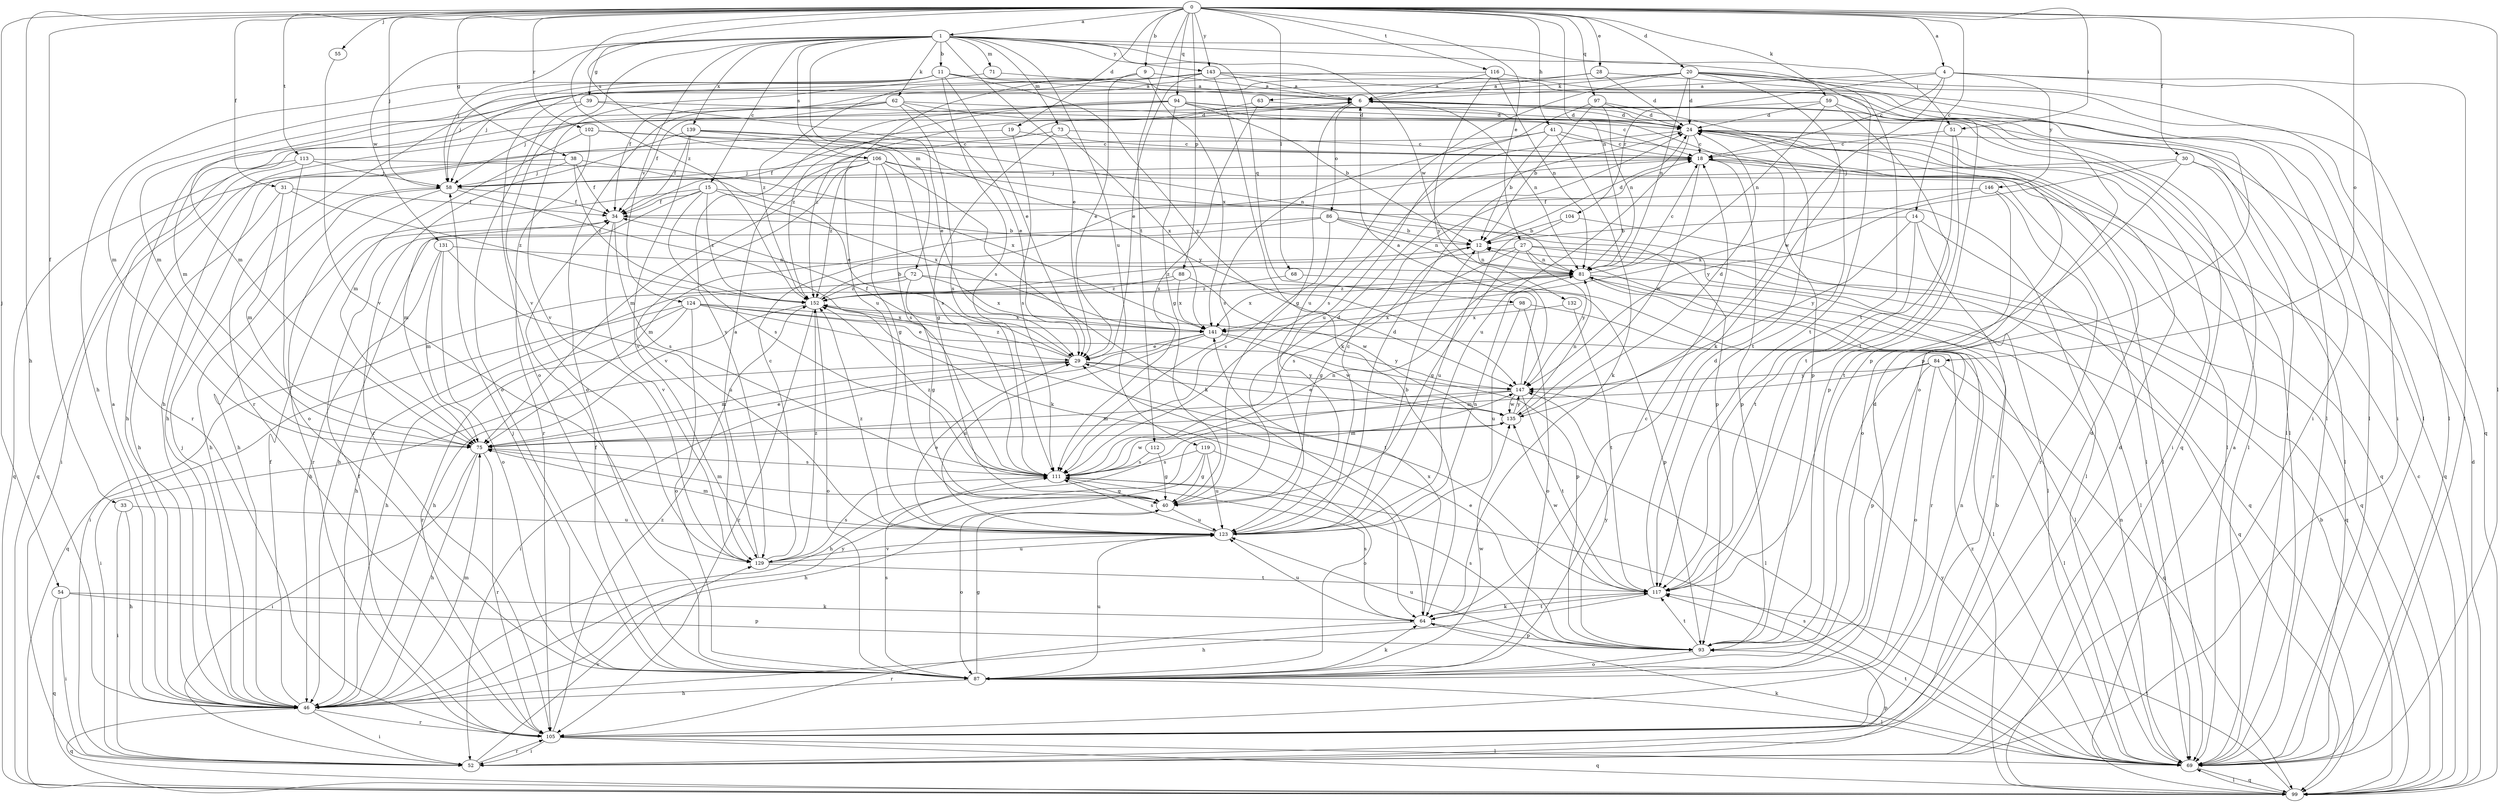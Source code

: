 strict digraph  {
0;
1;
4;
6;
9;
11;
12;
14;
15;
18;
19;
20;
24;
27;
28;
29;
30;
31;
33;
34;
38;
39;
40;
41;
46;
51;
52;
54;
55;
58;
59;
62;
63;
64;
68;
69;
71;
72;
73;
75;
81;
84;
86;
87;
88;
93;
94;
97;
98;
99;
102;
104;
105;
106;
111;
112;
113;
116;
117;
119;
123;
124;
129;
131;
132;
135;
139;
141;
143;
146;
147;
152;
0 -> 1  [label=a];
0 -> 4  [label=a];
0 -> 9  [label=b];
0 -> 14  [label=c];
0 -> 19  [label=d];
0 -> 20  [label=d];
0 -> 27  [label=e];
0 -> 28  [label=e];
0 -> 30  [label=f];
0 -> 31  [label=f];
0 -> 33  [label=f];
0 -> 38  [label=g];
0 -> 41  [label=h];
0 -> 46  [label=h];
0 -> 51  [label=i];
0 -> 54  [label=j];
0 -> 55  [label=j];
0 -> 58  [label=j];
0 -> 59  [label=k];
0 -> 68  [label=l];
0 -> 69  [label=l];
0 -> 81  [label=n];
0 -> 84  [label=o];
0 -> 88  [label=p];
0 -> 94  [label=q];
0 -> 97  [label=q];
0 -> 102  [label=r];
0 -> 106  [label=s];
0 -> 112  [label=t];
0 -> 113  [label=t];
0 -> 116  [label=t];
0 -> 143  [label=y];
0 -> 152  [label=z];
1 -> 11  [label=b];
1 -> 15  [label=c];
1 -> 29  [label=e];
1 -> 39  [label=g];
1 -> 51  [label=i];
1 -> 58  [label=j];
1 -> 62  [label=k];
1 -> 71  [label=m];
1 -> 72  [label=m];
1 -> 73  [label=m];
1 -> 98  [label=q];
1 -> 106  [label=s];
1 -> 117  [label=t];
1 -> 119  [label=u];
1 -> 124  [label=v];
1 -> 129  [label=v];
1 -> 131  [label=w];
1 -> 132  [label=w];
1 -> 139  [label=x];
1 -> 143  [label=y];
4 -> 6  [label=a];
4 -> 18  [label=c];
4 -> 52  [label=i];
4 -> 69  [label=l];
4 -> 104  [label=r];
4 -> 135  [label=w];
4 -> 146  [label=y];
6 -> 24  [label=d];
6 -> 40  [label=g];
6 -> 69  [label=l];
6 -> 81  [label=n];
6 -> 86  [label=o];
6 -> 99  [label=q];
9 -> 6  [label=a];
9 -> 29  [label=e];
9 -> 123  [label=u];
9 -> 141  [label=x];
9 -> 152  [label=z];
11 -> 6  [label=a];
11 -> 29  [label=e];
11 -> 46  [label=h];
11 -> 58  [label=j];
11 -> 69  [label=l];
11 -> 75  [label=m];
11 -> 87  [label=o];
11 -> 111  [label=s];
11 -> 147  [label=y];
12 -> 24  [label=d];
12 -> 40  [label=g];
12 -> 81  [label=n];
14 -> 12  [label=b];
14 -> 99  [label=q];
14 -> 105  [label=r];
14 -> 117  [label=t];
14 -> 147  [label=y];
15 -> 34  [label=f];
15 -> 46  [label=h];
15 -> 69  [label=l];
15 -> 75  [label=m];
15 -> 111  [label=s];
15 -> 141  [label=x];
15 -> 152  [label=z];
18 -> 58  [label=j];
18 -> 69  [label=l];
18 -> 93  [label=p];
18 -> 99  [label=q];
18 -> 135  [label=w];
19 -> 18  [label=c];
19 -> 46  [label=h];
19 -> 111  [label=s];
20 -> 24  [label=d];
20 -> 63  [label=k];
20 -> 64  [label=k];
20 -> 69  [label=l];
20 -> 75  [label=m];
20 -> 81  [label=n];
20 -> 93  [label=p];
20 -> 99  [label=q];
20 -> 117  [label=t];
20 -> 123  [label=u];
24 -> 18  [label=c];
24 -> 52  [label=i];
24 -> 69  [label=l];
24 -> 111  [label=s];
24 -> 123  [label=u];
27 -> 40  [label=g];
27 -> 69  [label=l];
27 -> 81  [label=n];
27 -> 99  [label=q];
27 -> 111  [label=s];
27 -> 147  [label=y];
27 -> 152  [label=z];
28 -> 6  [label=a];
28 -> 24  [label=d];
28 -> 69  [label=l];
28 -> 75  [label=m];
29 -> 34  [label=f];
29 -> 52  [label=i];
29 -> 69  [label=l];
29 -> 75  [label=m];
29 -> 147  [label=y];
29 -> 152  [label=z];
30 -> 58  [label=j];
30 -> 69  [label=l];
30 -> 99  [label=q];
30 -> 117  [label=t];
30 -> 147  [label=y];
31 -> 34  [label=f];
31 -> 46  [label=h];
31 -> 75  [label=m];
31 -> 152  [label=z];
33 -> 46  [label=h];
33 -> 52  [label=i];
33 -> 123  [label=u];
34 -> 12  [label=b];
34 -> 111  [label=s];
34 -> 129  [label=v];
38 -> 29  [label=e];
38 -> 34  [label=f];
38 -> 58  [label=j];
38 -> 99  [label=q];
38 -> 152  [label=z];
39 -> 24  [label=d];
39 -> 29  [label=e];
39 -> 75  [label=m];
39 -> 87  [label=o];
40 -> 24  [label=d];
40 -> 75  [label=m];
40 -> 87  [label=o];
40 -> 123  [label=u];
41 -> 12  [label=b];
41 -> 18  [label=c];
41 -> 46  [label=h];
41 -> 64  [label=k];
41 -> 69  [label=l];
41 -> 111  [label=s];
46 -> 6  [label=a];
46 -> 34  [label=f];
46 -> 52  [label=i];
46 -> 58  [label=j];
46 -> 75  [label=m];
46 -> 99  [label=q];
46 -> 105  [label=r];
46 -> 147  [label=y];
51 -> 18  [label=c];
51 -> 93  [label=p];
51 -> 117  [label=t];
52 -> 12  [label=b];
52 -> 24  [label=d];
52 -> 93  [label=p];
52 -> 105  [label=r];
52 -> 129  [label=v];
54 -> 52  [label=i];
54 -> 64  [label=k];
54 -> 93  [label=p];
54 -> 99  [label=q];
55 -> 129  [label=v];
58 -> 34  [label=f];
58 -> 46  [label=h];
58 -> 64  [label=k];
58 -> 105  [label=r];
59 -> 24  [label=d];
59 -> 46  [label=h];
59 -> 81  [label=n];
59 -> 87  [label=o];
59 -> 117  [label=t];
62 -> 24  [label=d];
62 -> 29  [label=e];
62 -> 34  [label=f];
62 -> 87  [label=o];
62 -> 93  [label=p];
62 -> 105  [label=r];
62 -> 111  [label=s];
63 -> 24  [label=d];
63 -> 111  [label=s];
63 -> 152  [label=z];
64 -> 93  [label=p];
64 -> 105  [label=r];
64 -> 111  [label=s];
64 -> 117  [label=t];
64 -> 123  [label=u];
64 -> 141  [label=x];
68 -> 69  [label=l];
68 -> 152  [label=z];
69 -> 64  [label=k];
69 -> 81  [label=n];
69 -> 99  [label=q];
69 -> 111  [label=s];
69 -> 117  [label=t];
69 -> 147  [label=y];
71 -> 6  [label=a];
71 -> 129  [label=v];
72 -> 40  [label=g];
72 -> 52  [label=i];
72 -> 93  [label=p];
72 -> 141  [label=x];
72 -> 152  [label=z];
73 -> 18  [label=c];
73 -> 34  [label=f];
73 -> 40  [label=g];
73 -> 141  [label=x];
75 -> 29  [label=e];
75 -> 46  [label=h];
75 -> 52  [label=i];
75 -> 105  [label=r];
75 -> 111  [label=s];
81 -> 18  [label=c];
81 -> 99  [label=q];
81 -> 105  [label=r];
81 -> 141  [label=x];
81 -> 152  [label=z];
84 -> 69  [label=l];
84 -> 75  [label=m];
84 -> 87  [label=o];
84 -> 93  [label=p];
84 -> 99  [label=q];
84 -> 147  [label=y];
86 -> 12  [label=b];
86 -> 46  [label=h];
86 -> 69  [label=l];
86 -> 75  [label=m];
86 -> 81  [label=n];
86 -> 111  [label=s];
87 -> 18  [label=c];
87 -> 24  [label=d];
87 -> 34  [label=f];
87 -> 40  [label=g];
87 -> 46  [label=h];
87 -> 58  [label=j];
87 -> 64  [label=k];
87 -> 69  [label=l];
87 -> 111  [label=s];
87 -> 123  [label=u];
87 -> 135  [label=w];
88 -> 46  [label=h];
88 -> 135  [label=w];
88 -> 141  [label=x];
88 -> 152  [label=z];
93 -> 29  [label=e];
93 -> 87  [label=o];
93 -> 111  [label=s];
93 -> 117  [label=t];
93 -> 123  [label=u];
93 -> 147  [label=y];
94 -> 12  [label=b];
94 -> 18  [label=c];
94 -> 24  [label=d];
94 -> 40  [label=g];
94 -> 58  [label=j];
94 -> 69  [label=l];
94 -> 129  [label=v];
94 -> 152  [label=z];
97 -> 12  [label=b];
97 -> 24  [label=d];
97 -> 81  [label=n];
97 -> 117  [label=t];
97 -> 123  [label=u];
98 -> 69  [label=l];
98 -> 87  [label=o];
98 -> 123  [label=u];
98 -> 141  [label=x];
99 -> 6  [label=a];
99 -> 12  [label=b];
99 -> 18  [label=c];
99 -> 24  [label=d];
99 -> 69  [label=l];
99 -> 117  [label=t];
99 -> 152  [label=z];
102 -> 18  [label=c];
102 -> 75  [label=m];
102 -> 105  [label=r];
102 -> 147  [label=y];
104 -> 12  [label=b];
104 -> 99  [label=q];
104 -> 123  [label=u];
105 -> 24  [label=d];
105 -> 34  [label=f];
105 -> 52  [label=i];
105 -> 69  [label=l];
105 -> 81  [label=n];
105 -> 99  [label=q];
105 -> 152  [label=z];
106 -> 40  [label=g];
106 -> 58  [label=j];
106 -> 64  [label=k];
106 -> 69  [label=l];
106 -> 75  [label=m];
106 -> 93  [label=p];
106 -> 111  [label=s];
106 -> 129  [label=v];
106 -> 152  [label=z];
111 -> 40  [label=g];
111 -> 81  [label=n];
111 -> 135  [label=w];
111 -> 152  [label=z];
112 -> 40  [label=g];
112 -> 111  [label=s];
113 -> 52  [label=i];
113 -> 58  [label=j];
113 -> 87  [label=o];
113 -> 99  [label=q];
113 -> 141  [label=x];
116 -> 6  [label=a];
116 -> 52  [label=i];
116 -> 81  [label=n];
116 -> 105  [label=r];
116 -> 147  [label=y];
117 -> 24  [label=d];
117 -> 46  [label=h];
117 -> 64  [label=k];
117 -> 135  [label=w];
119 -> 40  [label=g];
119 -> 46  [label=h];
119 -> 87  [label=o];
119 -> 111  [label=s];
119 -> 123  [label=u];
123 -> 12  [label=b];
123 -> 18  [label=c];
123 -> 24  [label=d];
123 -> 29  [label=e];
123 -> 75  [label=m];
123 -> 81  [label=n];
123 -> 111  [label=s];
123 -> 129  [label=v];
123 -> 152  [label=z];
124 -> 29  [label=e];
124 -> 46  [label=h];
124 -> 87  [label=o];
124 -> 93  [label=p];
124 -> 99  [label=q];
124 -> 105  [label=r];
124 -> 117  [label=t];
124 -> 141  [label=x];
129 -> 6  [label=a];
129 -> 18  [label=c];
129 -> 111  [label=s];
129 -> 117  [label=t];
129 -> 123  [label=u];
129 -> 152  [label=z];
131 -> 46  [label=h];
131 -> 75  [label=m];
131 -> 81  [label=n];
131 -> 87  [label=o];
131 -> 123  [label=u];
132 -> 117  [label=t];
132 -> 141  [label=x];
135 -> 24  [label=d];
135 -> 29  [label=e];
135 -> 75  [label=m];
135 -> 81  [label=n];
135 -> 147  [label=y];
139 -> 18  [label=c];
139 -> 34  [label=f];
139 -> 81  [label=n];
139 -> 105  [label=r];
139 -> 111  [label=s];
139 -> 129  [label=v];
141 -> 29  [label=e];
141 -> 52  [label=i];
141 -> 123  [label=u];
141 -> 135  [label=w];
141 -> 147  [label=y];
143 -> 6  [label=a];
143 -> 29  [label=e];
143 -> 34  [label=f];
143 -> 58  [label=j];
143 -> 64  [label=k];
143 -> 69  [label=l];
143 -> 93  [label=p];
146 -> 34  [label=f];
146 -> 87  [label=o];
146 -> 105  [label=r];
146 -> 141  [label=x];
147 -> 6  [label=a];
147 -> 46  [label=h];
147 -> 75  [label=m];
147 -> 117  [label=t];
147 -> 135  [label=w];
152 -> 12  [label=b];
152 -> 46  [label=h];
152 -> 87  [label=o];
152 -> 105  [label=r];
152 -> 141  [label=x];
}
